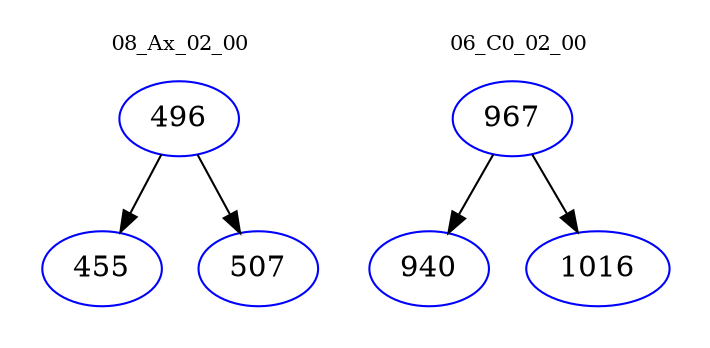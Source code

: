 digraph{
subgraph cluster_0 {
color = white
label = "08_Ax_02_00";
fontsize=10;
T0_496 [label="496", color="blue"]
T0_496 -> T0_455 [color="black"]
T0_455 [label="455", color="blue"]
T0_496 -> T0_507 [color="black"]
T0_507 [label="507", color="blue"]
}
subgraph cluster_1 {
color = white
label = "06_C0_02_00";
fontsize=10;
T1_967 [label="967", color="blue"]
T1_967 -> T1_940 [color="black"]
T1_940 [label="940", color="blue"]
T1_967 -> T1_1016 [color="black"]
T1_1016 [label="1016", color="blue"]
}
}
